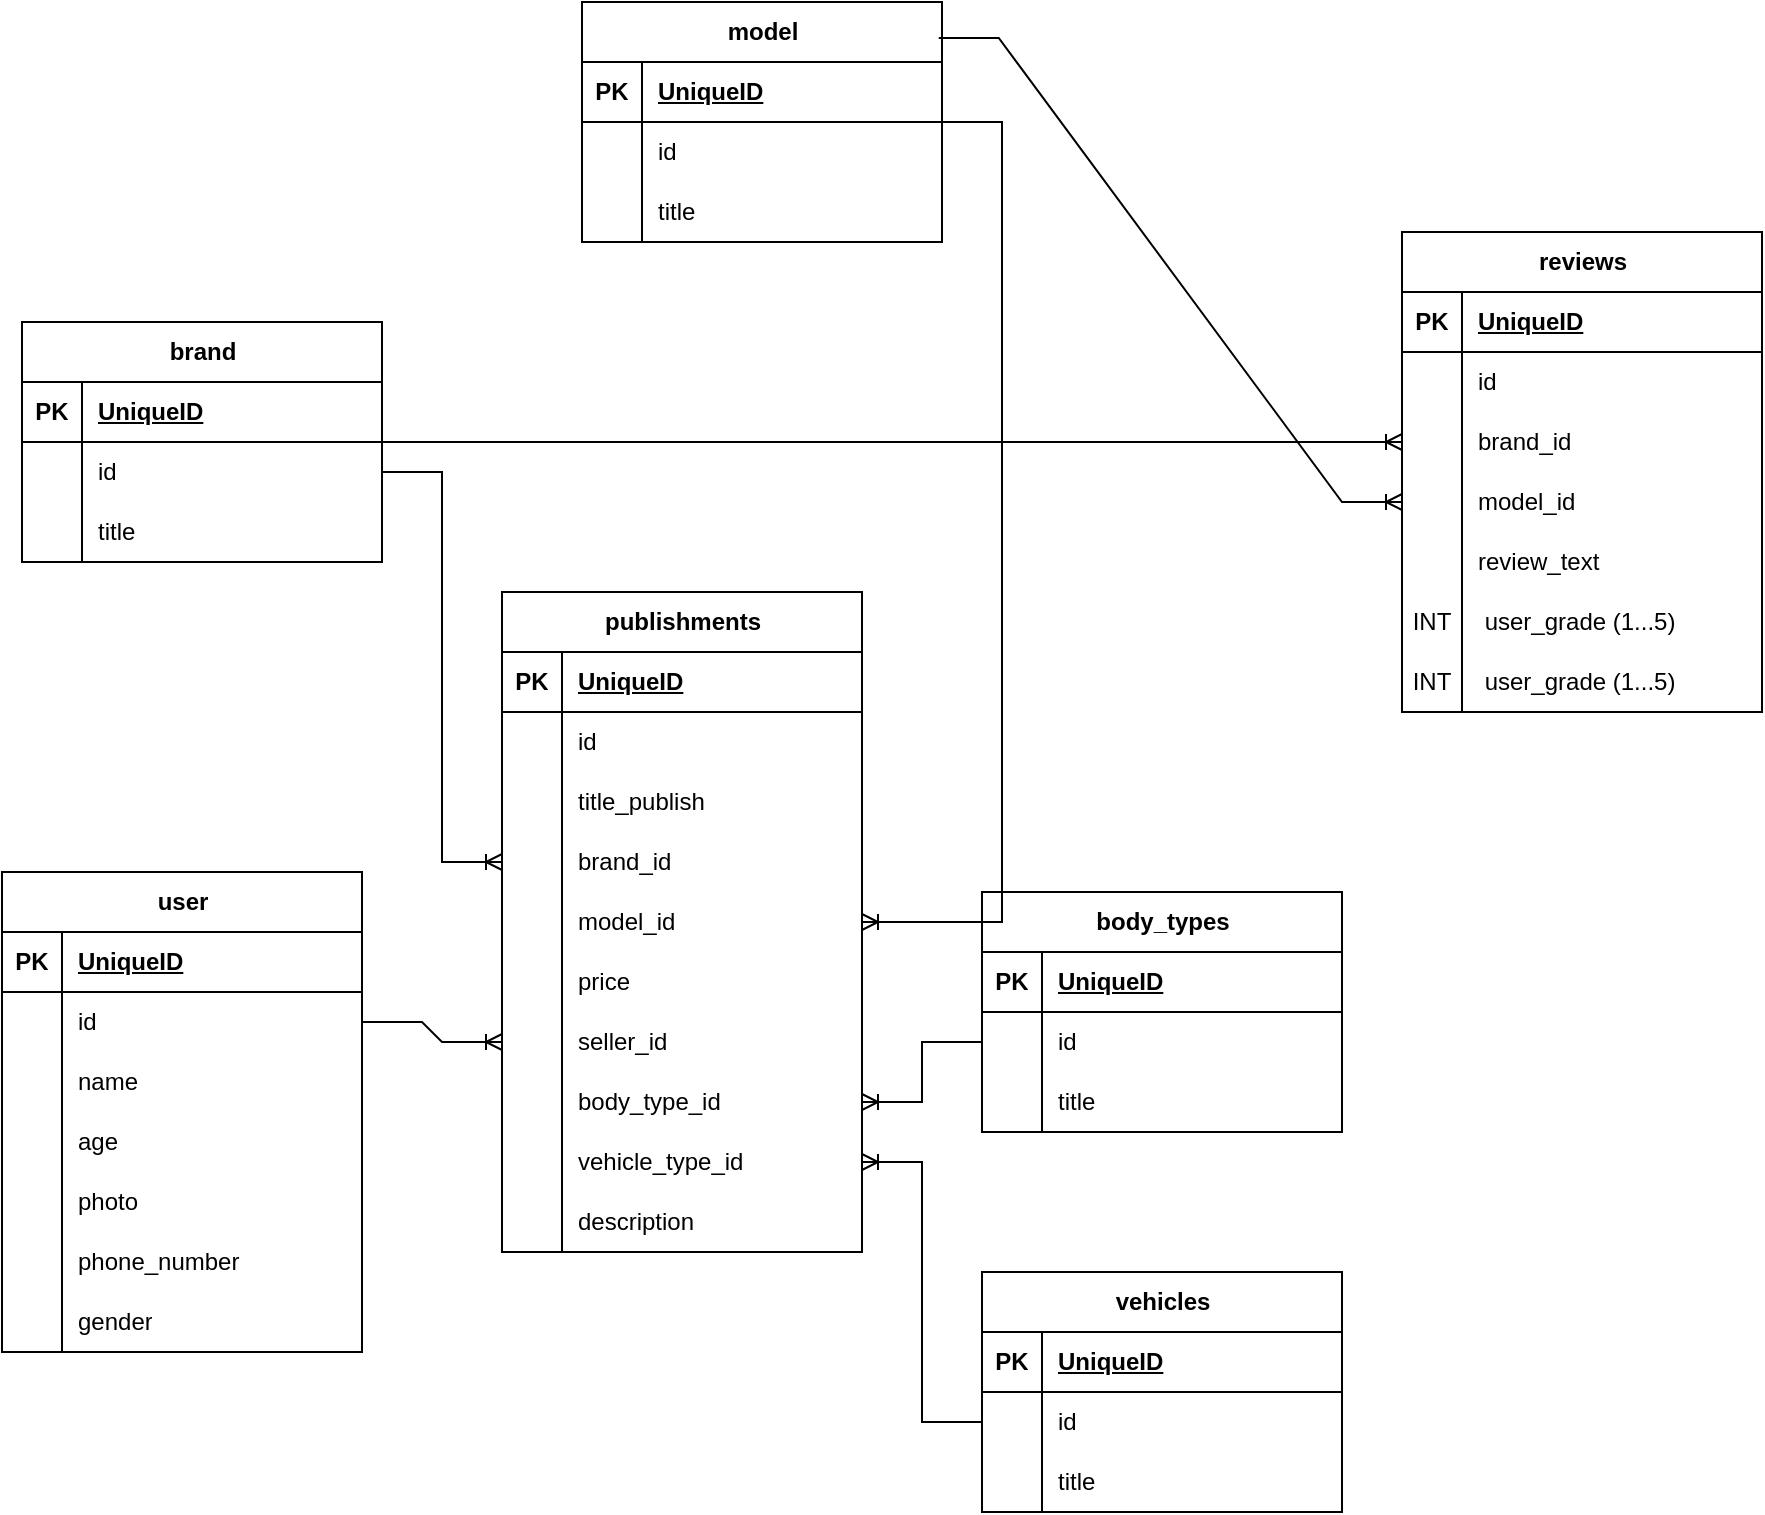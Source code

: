 <mxfile version="22.0.8" type="device">
  <diagram name="Страница — 1" id="-m4OsvkyES8LED3XQfkw">
    <mxGraphModel dx="1687" dy="832" grid="1" gridSize="10" guides="1" tooltips="1" connect="1" arrows="1" fold="1" page="1" pageScale="1" pageWidth="827" pageHeight="1169" math="0" shadow="0">
      <root>
        <mxCell id="0" />
        <mxCell id="1" parent="0" />
        <mxCell id="nrqwjc9oZFPsXdTgZUqI-67" value="user" style="shape=table;startSize=30;container=1;collapsible=1;childLayout=tableLayout;fixedRows=1;rowLines=0;fontStyle=1;align=center;resizeLast=1;html=1;" vertex="1" parent="1">
          <mxGeometry x="310" y="800" width="180" height="240" as="geometry" />
        </mxCell>
        <mxCell id="nrqwjc9oZFPsXdTgZUqI-68" value="" style="shape=tableRow;horizontal=0;startSize=0;swimlaneHead=0;swimlaneBody=0;fillColor=none;collapsible=0;dropTarget=0;points=[[0,0.5],[1,0.5]];portConstraint=eastwest;top=0;left=0;right=0;bottom=1;" vertex="1" parent="nrqwjc9oZFPsXdTgZUqI-67">
          <mxGeometry y="30" width="180" height="30" as="geometry" />
        </mxCell>
        <mxCell id="nrqwjc9oZFPsXdTgZUqI-69" value="PK" style="shape=partialRectangle;connectable=0;fillColor=none;top=0;left=0;bottom=0;right=0;fontStyle=1;overflow=hidden;whiteSpace=wrap;html=1;" vertex="1" parent="nrqwjc9oZFPsXdTgZUqI-68">
          <mxGeometry width="30" height="30" as="geometry">
            <mxRectangle width="30" height="30" as="alternateBounds" />
          </mxGeometry>
        </mxCell>
        <mxCell id="nrqwjc9oZFPsXdTgZUqI-70" value="UniqueID" style="shape=partialRectangle;connectable=0;fillColor=none;top=0;left=0;bottom=0;right=0;align=left;spacingLeft=6;fontStyle=5;overflow=hidden;whiteSpace=wrap;html=1;" vertex="1" parent="nrqwjc9oZFPsXdTgZUqI-68">
          <mxGeometry x="30" width="150" height="30" as="geometry">
            <mxRectangle width="150" height="30" as="alternateBounds" />
          </mxGeometry>
        </mxCell>
        <mxCell id="nrqwjc9oZFPsXdTgZUqI-71" value="" style="shape=tableRow;horizontal=0;startSize=0;swimlaneHead=0;swimlaneBody=0;fillColor=none;collapsible=0;dropTarget=0;points=[[0,0.5],[1,0.5]];portConstraint=eastwest;top=0;left=0;right=0;bottom=0;" vertex="1" parent="nrqwjc9oZFPsXdTgZUqI-67">
          <mxGeometry y="60" width="180" height="30" as="geometry" />
        </mxCell>
        <mxCell id="nrqwjc9oZFPsXdTgZUqI-72" value="" style="shape=partialRectangle;connectable=0;fillColor=none;top=0;left=0;bottom=0;right=0;editable=1;overflow=hidden;whiteSpace=wrap;html=1;" vertex="1" parent="nrqwjc9oZFPsXdTgZUqI-71">
          <mxGeometry width="30" height="30" as="geometry">
            <mxRectangle width="30" height="30" as="alternateBounds" />
          </mxGeometry>
        </mxCell>
        <mxCell id="nrqwjc9oZFPsXdTgZUqI-73" value="id" style="shape=partialRectangle;connectable=0;fillColor=none;top=0;left=0;bottom=0;right=0;align=left;spacingLeft=6;overflow=hidden;whiteSpace=wrap;html=1;" vertex="1" parent="nrqwjc9oZFPsXdTgZUqI-71">
          <mxGeometry x="30" width="150" height="30" as="geometry">
            <mxRectangle width="150" height="30" as="alternateBounds" />
          </mxGeometry>
        </mxCell>
        <mxCell id="nrqwjc9oZFPsXdTgZUqI-74" value="" style="shape=tableRow;horizontal=0;startSize=0;swimlaneHead=0;swimlaneBody=0;fillColor=none;collapsible=0;dropTarget=0;points=[[0,0.5],[1,0.5]];portConstraint=eastwest;top=0;left=0;right=0;bottom=0;" vertex="1" parent="nrqwjc9oZFPsXdTgZUqI-67">
          <mxGeometry y="90" width="180" height="30" as="geometry" />
        </mxCell>
        <mxCell id="nrqwjc9oZFPsXdTgZUqI-75" value="" style="shape=partialRectangle;connectable=0;fillColor=none;top=0;left=0;bottom=0;right=0;editable=1;overflow=hidden;whiteSpace=wrap;html=1;" vertex="1" parent="nrqwjc9oZFPsXdTgZUqI-74">
          <mxGeometry width="30" height="30" as="geometry">
            <mxRectangle width="30" height="30" as="alternateBounds" />
          </mxGeometry>
        </mxCell>
        <mxCell id="nrqwjc9oZFPsXdTgZUqI-76" value="name" style="shape=partialRectangle;connectable=0;fillColor=none;top=0;left=0;bottom=0;right=0;align=left;spacingLeft=6;overflow=hidden;whiteSpace=wrap;html=1;" vertex="1" parent="nrqwjc9oZFPsXdTgZUqI-74">
          <mxGeometry x="30" width="150" height="30" as="geometry">
            <mxRectangle width="150" height="30" as="alternateBounds" />
          </mxGeometry>
        </mxCell>
        <mxCell id="nrqwjc9oZFPsXdTgZUqI-77" value="" style="shape=tableRow;horizontal=0;startSize=0;swimlaneHead=0;swimlaneBody=0;fillColor=none;collapsible=0;dropTarget=0;points=[[0,0.5],[1,0.5]];portConstraint=eastwest;top=0;left=0;right=0;bottom=0;" vertex="1" parent="nrqwjc9oZFPsXdTgZUqI-67">
          <mxGeometry y="120" width="180" height="30" as="geometry" />
        </mxCell>
        <mxCell id="nrqwjc9oZFPsXdTgZUqI-78" value="" style="shape=partialRectangle;connectable=0;fillColor=none;top=0;left=0;bottom=0;right=0;editable=1;overflow=hidden;whiteSpace=wrap;html=1;" vertex="1" parent="nrqwjc9oZFPsXdTgZUqI-77">
          <mxGeometry width="30" height="30" as="geometry">
            <mxRectangle width="30" height="30" as="alternateBounds" />
          </mxGeometry>
        </mxCell>
        <mxCell id="nrqwjc9oZFPsXdTgZUqI-79" value="age" style="shape=partialRectangle;connectable=0;fillColor=none;top=0;left=0;bottom=0;right=0;align=left;spacingLeft=6;overflow=hidden;whiteSpace=wrap;html=1;" vertex="1" parent="nrqwjc9oZFPsXdTgZUqI-77">
          <mxGeometry x="30" width="150" height="30" as="geometry">
            <mxRectangle width="150" height="30" as="alternateBounds" />
          </mxGeometry>
        </mxCell>
        <mxCell id="nrqwjc9oZFPsXdTgZUqI-86" style="shape=tableRow;horizontal=0;startSize=0;swimlaneHead=0;swimlaneBody=0;fillColor=none;collapsible=0;dropTarget=0;points=[[0,0.5],[1,0.5]];portConstraint=eastwest;top=0;left=0;right=0;bottom=0;" vertex="1" parent="nrqwjc9oZFPsXdTgZUqI-67">
          <mxGeometry y="150" width="180" height="30" as="geometry" />
        </mxCell>
        <mxCell id="nrqwjc9oZFPsXdTgZUqI-87" style="shape=partialRectangle;connectable=0;fillColor=none;top=0;left=0;bottom=0;right=0;editable=1;overflow=hidden;whiteSpace=wrap;html=1;" vertex="1" parent="nrqwjc9oZFPsXdTgZUqI-86">
          <mxGeometry width="30" height="30" as="geometry">
            <mxRectangle width="30" height="30" as="alternateBounds" />
          </mxGeometry>
        </mxCell>
        <mxCell id="nrqwjc9oZFPsXdTgZUqI-88" value="photo" style="shape=partialRectangle;connectable=0;fillColor=none;top=0;left=0;bottom=0;right=0;align=left;spacingLeft=6;overflow=hidden;whiteSpace=wrap;html=1;" vertex="1" parent="nrqwjc9oZFPsXdTgZUqI-86">
          <mxGeometry x="30" width="150" height="30" as="geometry">
            <mxRectangle width="150" height="30" as="alternateBounds" />
          </mxGeometry>
        </mxCell>
        <mxCell id="nrqwjc9oZFPsXdTgZUqI-83" style="shape=tableRow;horizontal=0;startSize=0;swimlaneHead=0;swimlaneBody=0;fillColor=none;collapsible=0;dropTarget=0;points=[[0,0.5],[1,0.5]];portConstraint=eastwest;top=0;left=0;right=0;bottom=0;" vertex="1" parent="nrqwjc9oZFPsXdTgZUqI-67">
          <mxGeometry y="180" width="180" height="30" as="geometry" />
        </mxCell>
        <mxCell id="nrqwjc9oZFPsXdTgZUqI-84" style="shape=partialRectangle;connectable=0;fillColor=none;top=0;left=0;bottom=0;right=0;editable=1;overflow=hidden;whiteSpace=wrap;html=1;" vertex="1" parent="nrqwjc9oZFPsXdTgZUqI-83">
          <mxGeometry width="30" height="30" as="geometry">
            <mxRectangle width="30" height="30" as="alternateBounds" />
          </mxGeometry>
        </mxCell>
        <mxCell id="nrqwjc9oZFPsXdTgZUqI-85" value="phone_number" style="shape=partialRectangle;connectable=0;fillColor=none;top=0;left=0;bottom=0;right=0;align=left;spacingLeft=6;overflow=hidden;whiteSpace=wrap;html=1;" vertex="1" parent="nrqwjc9oZFPsXdTgZUqI-83">
          <mxGeometry x="30" width="150" height="30" as="geometry">
            <mxRectangle width="150" height="30" as="alternateBounds" />
          </mxGeometry>
        </mxCell>
        <mxCell id="nrqwjc9oZFPsXdTgZUqI-80" style="shape=tableRow;horizontal=0;startSize=0;swimlaneHead=0;swimlaneBody=0;fillColor=none;collapsible=0;dropTarget=0;points=[[0,0.5],[1,0.5]];portConstraint=eastwest;top=0;left=0;right=0;bottom=0;" vertex="1" parent="nrqwjc9oZFPsXdTgZUqI-67">
          <mxGeometry y="210" width="180" height="30" as="geometry" />
        </mxCell>
        <mxCell id="nrqwjc9oZFPsXdTgZUqI-81" style="shape=partialRectangle;connectable=0;fillColor=none;top=0;left=0;bottom=0;right=0;editable=1;overflow=hidden;whiteSpace=wrap;html=1;" vertex="1" parent="nrqwjc9oZFPsXdTgZUqI-80">
          <mxGeometry width="30" height="30" as="geometry">
            <mxRectangle width="30" height="30" as="alternateBounds" />
          </mxGeometry>
        </mxCell>
        <mxCell id="nrqwjc9oZFPsXdTgZUqI-82" value="gender" style="shape=partialRectangle;connectable=0;fillColor=none;top=0;left=0;bottom=0;right=0;align=left;spacingLeft=6;overflow=hidden;whiteSpace=wrap;html=1;" vertex="1" parent="nrqwjc9oZFPsXdTgZUqI-80">
          <mxGeometry x="30" width="150" height="30" as="geometry">
            <mxRectangle width="150" height="30" as="alternateBounds" />
          </mxGeometry>
        </mxCell>
        <mxCell id="nrqwjc9oZFPsXdTgZUqI-89" value="publishments" style="shape=table;startSize=30;container=1;collapsible=1;childLayout=tableLayout;fixedRows=1;rowLines=0;fontStyle=1;align=center;resizeLast=1;html=1;" vertex="1" parent="1">
          <mxGeometry x="560" y="660" width="180" height="330" as="geometry" />
        </mxCell>
        <mxCell id="nrqwjc9oZFPsXdTgZUqI-90" value="" style="shape=tableRow;horizontal=0;startSize=0;swimlaneHead=0;swimlaneBody=0;fillColor=none;collapsible=0;dropTarget=0;points=[[0,0.5],[1,0.5]];portConstraint=eastwest;top=0;left=0;right=0;bottom=1;" vertex="1" parent="nrqwjc9oZFPsXdTgZUqI-89">
          <mxGeometry y="30" width="180" height="30" as="geometry" />
        </mxCell>
        <mxCell id="nrqwjc9oZFPsXdTgZUqI-91" value="PK" style="shape=partialRectangle;connectable=0;fillColor=none;top=0;left=0;bottom=0;right=0;fontStyle=1;overflow=hidden;whiteSpace=wrap;html=1;" vertex="1" parent="nrqwjc9oZFPsXdTgZUqI-90">
          <mxGeometry width="30" height="30" as="geometry">
            <mxRectangle width="30" height="30" as="alternateBounds" />
          </mxGeometry>
        </mxCell>
        <mxCell id="nrqwjc9oZFPsXdTgZUqI-92" value="UniqueID" style="shape=partialRectangle;connectable=0;fillColor=none;top=0;left=0;bottom=0;right=0;align=left;spacingLeft=6;fontStyle=5;overflow=hidden;whiteSpace=wrap;html=1;" vertex="1" parent="nrqwjc9oZFPsXdTgZUqI-90">
          <mxGeometry x="30" width="150" height="30" as="geometry">
            <mxRectangle width="150" height="30" as="alternateBounds" />
          </mxGeometry>
        </mxCell>
        <mxCell id="nrqwjc9oZFPsXdTgZUqI-93" value="" style="shape=tableRow;horizontal=0;startSize=0;swimlaneHead=0;swimlaneBody=0;fillColor=none;collapsible=0;dropTarget=0;points=[[0,0.5],[1,0.5]];portConstraint=eastwest;top=0;left=0;right=0;bottom=0;" vertex="1" parent="nrqwjc9oZFPsXdTgZUqI-89">
          <mxGeometry y="60" width="180" height="30" as="geometry" />
        </mxCell>
        <mxCell id="nrqwjc9oZFPsXdTgZUqI-94" value="" style="shape=partialRectangle;connectable=0;fillColor=none;top=0;left=0;bottom=0;right=0;editable=1;overflow=hidden;whiteSpace=wrap;html=1;" vertex="1" parent="nrqwjc9oZFPsXdTgZUqI-93">
          <mxGeometry width="30" height="30" as="geometry">
            <mxRectangle width="30" height="30" as="alternateBounds" />
          </mxGeometry>
        </mxCell>
        <mxCell id="nrqwjc9oZFPsXdTgZUqI-95" value="id" style="shape=partialRectangle;connectable=0;fillColor=none;top=0;left=0;bottom=0;right=0;align=left;spacingLeft=6;overflow=hidden;whiteSpace=wrap;html=1;" vertex="1" parent="nrqwjc9oZFPsXdTgZUqI-93">
          <mxGeometry x="30" width="150" height="30" as="geometry">
            <mxRectangle width="150" height="30" as="alternateBounds" />
          </mxGeometry>
        </mxCell>
        <mxCell id="nrqwjc9oZFPsXdTgZUqI-196" style="shape=tableRow;horizontal=0;startSize=0;swimlaneHead=0;swimlaneBody=0;fillColor=none;collapsible=0;dropTarget=0;points=[[0,0.5],[1,0.5]];portConstraint=eastwest;top=0;left=0;right=0;bottom=0;" vertex="1" parent="nrqwjc9oZFPsXdTgZUqI-89">
          <mxGeometry y="90" width="180" height="30" as="geometry" />
        </mxCell>
        <mxCell id="nrqwjc9oZFPsXdTgZUqI-197" style="shape=partialRectangle;connectable=0;fillColor=none;top=0;left=0;bottom=0;right=0;editable=1;overflow=hidden;whiteSpace=wrap;html=1;" vertex="1" parent="nrqwjc9oZFPsXdTgZUqI-196">
          <mxGeometry width="30" height="30" as="geometry">
            <mxRectangle width="30" height="30" as="alternateBounds" />
          </mxGeometry>
        </mxCell>
        <mxCell id="nrqwjc9oZFPsXdTgZUqI-198" value="title_publish" style="shape=partialRectangle;connectable=0;fillColor=none;top=0;left=0;bottom=0;right=0;align=left;spacingLeft=6;overflow=hidden;whiteSpace=wrap;html=1;" vertex="1" parent="nrqwjc9oZFPsXdTgZUqI-196">
          <mxGeometry x="30" width="150" height="30" as="geometry">
            <mxRectangle width="150" height="30" as="alternateBounds" />
          </mxGeometry>
        </mxCell>
        <mxCell id="nrqwjc9oZFPsXdTgZUqI-96" value="" style="shape=tableRow;horizontal=0;startSize=0;swimlaneHead=0;swimlaneBody=0;fillColor=none;collapsible=0;dropTarget=0;points=[[0,0.5],[1,0.5]];portConstraint=eastwest;top=0;left=0;right=0;bottom=0;" vertex="1" parent="nrqwjc9oZFPsXdTgZUqI-89">
          <mxGeometry y="120" width="180" height="30" as="geometry" />
        </mxCell>
        <mxCell id="nrqwjc9oZFPsXdTgZUqI-97" value="" style="shape=partialRectangle;connectable=0;fillColor=none;top=0;left=0;bottom=0;right=0;editable=1;overflow=hidden;whiteSpace=wrap;html=1;" vertex="1" parent="nrqwjc9oZFPsXdTgZUqI-96">
          <mxGeometry width="30" height="30" as="geometry">
            <mxRectangle width="30" height="30" as="alternateBounds" />
          </mxGeometry>
        </mxCell>
        <mxCell id="nrqwjc9oZFPsXdTgZUqI-98" value="brand_id" style="shape=partialRectangle;connectable=0;fillColor=none;top=0;left=0;bottom=0;right=0;align=left;spacingLeft=6;overflow=hidden;whiteSpace=wrap;html=1;" vertex="1" parent="nrqwjc9oZFPsXdTgZUqI-96">
          <mxGeometry x="30" width="150" height="30" as="geometry">
            <mxRectangle width="150" height="30" as="alternateBounds" />
          </mxGeometry>
        </mxCell>
        <mxCell id="nrqwjc9oZFPsXdTgZUqI-99" value="" style="shape=tableRow;horizontal=0;startSize=0;swimlaneHead=0;swimlaneBody=0;fillColor=none;collapsible=0;dropTarget=0;points=[[0,0.5],[1,0.5]];portConstraint=eastwest;top=0;left=0;right=0;bottom=0;" vertex="1" parent="nrqwjc9oZFPsXdTgZUqI-89">
          <mxGeometry y="150" width="180" height="30" as="geometry" />
        </mxCell>
        <mxCell id="nrqwjc9oZFPsXdTgZUqI-100" value="" style="shape=partialRectangle;connectable=0;fillColor=none;top=0;left=0;bottom=0;right=0;editable=1;overflow=hidden;whiteSpace=wrap;html=1;" vertex="1" parent="nrqwjc9oZFPsXdTgZUqI-99">
          <mxGeometry width="30" height="30" as="geometry">
            <mxRectangle width="30" height="30" as="alternateBounds" />
          </mxGeometry>
        </mxCell>
        <mxCell id="nrqwjc9oZFPsXdTgZUqI-101" value="model_id" style="shape=partialRectangle;connectable=0;fillColor=none;top=0;left=0;bottom=0;right=0;align=left;spacingLeft=6;overflow=hidden;whiteSpace=wrap;html=1;" vertex="1" parent="nrqwjc9oZFPsXdTgZUqI-99">
          <mxGeometry x="30" width="150" height="30" as="geometry">
            <mxRectangle width="150" height="30" as="alternateBounds" />
          </mxGeometry>
        </mxCell>
        <mxCell id="nrqwjc9oZFPsXdTgZUqI-108" style="shape=tableRow;horizontal=0;startSize=0;swimlaneHead=0;swimlaneBody=0;fillColor=none;collapsible=0;dropTarget=0;points=[[0,0.5],[1,0.5]];portConstraint=eastwest;top=0;left=0;right=0;bottom=0;" vertex="1" parent="nrqwjc9oZFPsXdTgZUqI-89">
          <mxGeometry y="180" width="180" height="30" as="geometry" />
        </mxCell>
        <mxCell id="nrqwjc9oZFPsXdTgZUqI-109" style="shape=partialRectangle;connectable=0;fillColor=none;top=0;left=0;bottom=0;right=0;editable=1;overflow=hidden;whiteSpace=wrap;html=1;" vertex="1" parent="nrqwjc9oZFPsXdTgZUqI-108">
          <mxGeometry width="30" height="30" as="geometry">
            <mxRectangle width="30" height="30" as="alternateBounds" />
          </mxGeometry>
        </mxCell>
        <mxCell id="nrqwjc9oZFPsXdTgZUqI-110" value="price" style="shape=partialRectangle;connectable=0;fillColor=none;top=0;left=0;bottom=0;right=0;align=left;spacingLeft=6;overflow=hidden;whiteSpace=wrap;html=1;" vertex="1" parent="nrqwjc9oZFPsXdTgZUqI-108">
          <mxGeometry x="30" width="150" height="30" as="geometry">
            <mxRectangle width="150" height="30" as="alternateBounds" />
          </mxGeometry>
        </mxCell>
        <mxCell id="nrqwjc9oZFPsXdTgZUqI-105" style="shape=tableRow;horizontal=0;startSize=0;swimlaneHead=0;swimlaneBody=0;fillColor=none;collapsible=0;dropTarget=0;points=[[0,0.5],[1,0.5]];portConstraint=eastwest;top=0;left=0;right=0;bottom=0;" vertex="1" parent="nrqwjc9oZFPsXdTgZUqI-89">
          <mxGeometry y="210" width="180" height="30" as="geometry" />
        </mxCell>
        <mxCell id="nrqwjc9oZFPsXdTgZUqI-106" style="shape=partialRectangle;connectable=0;fillColor=none;top=0;left=0;bottom=0;right=0;editable=1;overflow=hidden;whiteSpace=wrap;html=1;" vertex="1" parent="nrqwjc9oZFPsXdTgZUqI-105">
          <mxGeometry width="30" height="30" as="geometry">
            <mxRectangle width="30" height="30" as="alternateBounds" />
          </mxGeometry>
        </mxCell>
        <mxCell id="nrqwjc9oZFPsXdTgZUqI-107" value="seller_id" style="shape=partialRectangle;connectable=0;fillColor=none;top=0;left=0;bottom=0;right=0;align=left;spacingLeft=6;overflow=hidden;whiteSpace=wrap;html=1;" vertex="1" parent="nrqwjc9oZFPsXdTgZUqI-105">
          <mxGeometry x="30" width="150" height="30" as="geometry">
            <mxRectangle width="150" height="30" as="alternateBounds" />
          </mxGeometry>
        </mxCell>
        <mxCell id="nrqwjc9oZFPsXdTgZUqI-102" style="shape=tableRow;horizontal=0;startSize=0;swimlaneHead=0;swimlaneBody=0;fillColor=none;collapsible=0;dropTarget=0;points=[[0,0.5],[1,0.5]];portConstraint=eastwest;top=0;left=0;right=0;bottom=0;" vertex="1" parent="nrqwjc9oZFPsXdTgZUqI-89">
          <mxGeometry y="240" width="180" height="30" as="geometry" />
        </mxCell>
        <mxCell id="nrqwjc9oZFPsXdTgZUqI-103" style="shape=partialRectangle;connectable=0;fillColor=none;top=0;left=0;bottom=0;right=0;editable=1;overflow=hidden;whiteSpace=wrap;html=1;" vertex="1" parent="nrqwjc9oZFPsXdTgZUqI-102">
          <mxGeometry width="30" height="30" as="geometry">
            <mxRectangle width="30" height="30" as="alternateBounds" />
          </mxGeometry>
        </mxCell>
        <mxCell id="nrqwjc9oZFPsXdTgZUqI-104" value="body_type_id" style="shape=partialRectangle;connectable=0;fillColor=none;top=0;left=0;bottom=0;right=0;align=left;spacingLeft=6;overflow=hidden;whiteSpace=wrap;html=1;" vertex="1" parent="nrqwjc9oZFPsXdTgZUqI-102">
          <mxGeometry x="30" width="150" height="30" as="geometry">
            <mxRectangle width="150" height="30" as="alternateBounds" />
          </mxGeometry>
        </mxCell>
        <mxCell id="nrqwjc9oZFPsXdTgZUqI-175" style="shape=tableRow;horizontal=0;startSize=0;swimlaneHead=0;swimlaneBody=0;fillColor=none;collapsible=0;dropTarget=0;points=[[0,0.5],[1,0.5]];portConstraint=eastwest;top=0;left=0;right=0;bottom=0;" vertex="1" parent="nrqwjc9oZFPsXdTgZUqI-89">
          <mxGeometry y="270" width="180" height="30" as="geometry" />
        </mxCell>
        <mxCell id="nrqwjc9oZFPsXdTgZUqI-176" style="shape=partialRectangle;connectable=0;fillColor=none;top=0;left=0;bottom=0;right=0;editable=1;overflow=hidden;whiteSpace=wrap;html=1;" vertex="1" parent="nrqwjc9oZFPsXdTgZUqI-175">
          <mxGeometry width="30" height="30" as="geometry">
            <mxRectangle width="30" height="30" as="alternateBounds" />
          </mxGeometry>
        </mxCell>
        <mxCell id="nrqwjc9oZFPsXdTgZUqI-177" value="vehicle_type_id" style="shape=partialRectangle;connectable=0;fillColor=none;top=0;left=0;bottom=0;right=0;align=left;spacingLeft=6;overflow=hidden;whiteSpace=wrap;html=1;" vertex="1" parent="nrqwjc9oZFPsXdTgZUqI-175">
          <mxGeometry x="30" width="150" height="30" as="geometry">
            <mxRectangle width="150" height="30" as="alternateBounds" />
          </mxGeometry>
        </mxCell>
        <mxCell id="nrqwjc9oZFPsXdTgZUqI-199" style="shape=tableRow;horizontal=0;startSize=0;swimlaneHead=0;swimlaneBody=0;fillColor=none;collapsible=0;dropTarget=0;points=[[0,0.5],[1,0.5]];portConstraint=eastwest;top=0;left=0;right=0;bottom=0;" vertex="1" parent="nrqwjc9oZFPsXdTgZUqI-89">
          <mxGeometry y="300" width="180" height="30" as="geometry" />
        </mxCell>
        <mxCell id="nrqwjc9oZFPsXdTgZUqI-200" style="shape=partialRectangle;connectable=0;fillColor=none;top=0;left=0;bottom=0;right=0;editable=1;overflow=hidden;whiteSpace=wrap;html=1;" vertex="1" parent="nrqwjc9oZFPsXdTgZUqI-199">
          <mxGeometry width="30" height="30" as="geometry">
            <mxRectangle width="30" height="30" as="alternateBounds" />
          </mxGeometry>
        </mxCell>
        <mxCell id="nrqwjc9oZFPsXdTgZUqI-201" value="description" style="shape=partialRectangle;connectable=0;fillColor=none;top=0;left=0;bottom=0;right=0;align=left;spacingLeft=6;overflow=hidden;whiteSpace=wrap;html=1;" vertex="1" parent="nrqwjc9oZFPsXdTgZUqI-199">
          <mxGeometry x="30" width="150" height="30" as="geometry">
            <mxRectangle width="150" height="30" as="alternateBounds" />
          </mxGeometry>
        </mxCell>
        <mxCell id="nrqwjc9oZFPsXdTgZUqI-111" value="" style="edgeStyle=entityRelationEdgeStyle;fontSize=12;html=1;endArrow=ERoneToMany;rounded=0;exitX=1;exitY=0.5;exitDx=0;exitDy=0;entryX=0;entryY=0.5;entryDx=0;entryDy=0;" edge="1" parent="1" source="nrqwjc9oZFPsXdTgZUqI-71" target="nrqwjc9oZFPsXdTgZUqI-105">
          <mxGeometry width="100" height="100" relative="1" as="geometry">
            <mxPoint x="480" y="1070" as="sourcePoint" />
            <mxPoint x="580" y="970" as="targetPoint" />
          </mxGeometry>
        </mxCell>
        <mxCell id="nrqwjc9oZFPsXdTgZUqI-112" value="brand" style="shape=table;startSize=30;container=1;collapsible=1;childLayout=tableLayout;fixedRows=1;rowLines=0;fontStyle=1;align=center;resizeLast=1;html=1;" vertex="1" parent="1">
          <mxGeometry x="320" y="525" width="180" height="120" as="geometry" />
        </mxCell>
        <mxCell id="nrqwjc9oZFPsXdTgZUqI-113" value="" style="shape=tableRow;horizontal=0;startSize=0;swimlaneHead=0;swimlaneBody=0;fillColor=none;collapsible=0;dropTarget=0;points=[[0,0.5],[1,0.5]];portConstraint=eastwest;top=0;left=0;right=0;bottom=1;" vertex="1" parent="nrqwjc9oZFPsXdTgZUqI-112">
          <mxGeometry y="30" width="180" height="30" as="geometry" />
        </mxCell>
        <mxCell id="nrqwjc9oZFPsXdTgZUqI-114" value="PK" style="shape=partialRectangle;connectable=0;fillColor=none;top=0;left=0;bottom=0;right=0;fontStyle=1;overflow=hidden;whiteSpace=wrap;html=1;" vertex="1" parent="nrqwjc9oZFPsXdTgZUqI-113">
          <mxGeometry width="30" height="30" as="geometry">
            <mxRectangle width="30" height="30" as="alternateBounds" />
          </mxGeometry>
        </mxCell>
        <mxCell id="nrqwjc9oZFPsXdTgZUqI-115" value="UniqueID" style="shape=partialRectangle;connectable=0;fillColor=none;top=0;left=0;bottom=0;right=0;align=left;spacingLeft=6;fontStyle=5;overflow=hidden;whiteSpace=wrap;html=1;" vertex="1" parent="nrqwjc9oZFPsXdTgZUqI-113">
          <mxGeometry x="30" width="150" height="30" as="geometry">
            <mxRectangle width="150" height="30" as="alternateBounds" />
          </mxGeometry>
        </mxCell>
        <mxCell id="nrqwjc9oZFPsXdTgZUqI-116" value="" style="shape=tableRow;horizontal=0;startSize=0;swimlaneHead=0;swimlaneBody=0;fillColor=none;collapsible=0;dropTarget=0;points=[[0,0.5],[1,0.5]];portConstraint=eastwest;top=0;left=0;right=0;bottom=0;" vertex="1" parent="nrqwjc9oZFPsXdTgZUqI-112">
          <mxGeometry y="60" width="180" height="30" as="geometry" />
        </mxCell>
        <mxCell id="nrqwjc9oZFPsXdTgZUqI-117" value="" style="shape=partialRectangle;connectable=0;fillColor=none;top=0;left=0;bottom=0;right=0;editable=1;overflow=hidden;whiteSpace=wrap;html=1;" vertex="1" parent="nrqwjc9oZFPsXdTgZUqI-116">
          <mxGeometry width="30" height="30" as="geometry">
            <mxRectangle width="30" height="30" as="alternateBounds" />
          </mxGeometry>
        </mxCell>
        <mxCell id="nrqwjc9oZFPsXdTgZUqI-118" value="id" style="shape=partialRectangle;connectable=0;fillColor=none;top=0;left=0;bottom=0;right=0;align=left;spacingLeft=6;overflow=hidden;whiteSpace=wrap;html=1;" vertex="1" parent="nrqwjc9oZFPsXdTgZUqI-116">
          <mxGeometry x="30" width="150" height="30" as="geometry">
            <mxRectangle width="150" height="30" as="alternateBounds" />
          </mxGeometry>
        </mxCell>
        <mxCell id="nrqwjc9oZFPsXdTgZUqI-119" value="" style="shape=tableRow;horizontal=0;startSize=0;swimlaneHead=0;swimlaneBody=0;fillColor=none;collapsible=0;dropTarget=0;points=[[0,0.5],[1,0.5]];portConstraint=eastwest;top=0;left=0;right=0;bottom=0;" vertex="1" parent="nrqwjc9oZFPsXdTgZUqI-112">
          <mxGeometry y="90" width="180" height="30" as="geometry" />
        </mxCell>
        <mxCell id="nrqwjc9oZFPsXdTgZUqI-120" value="" style="shape=partialRectangle;connectable=0;fillColor=none;top=0;left=0;bottom=0;right=0;editable=1;overflow=hidden;whiteSpace=wrap;html=1;" vertex="1" parent="nrqwjc9oZFPsXdTgZUqI-119">
          <mxGeometry width="30" height="30" as="geometry">
            <mxRectangle width="30" height="30" as="alternateBounds" />
          </mxGeometry>
        </mxCell>
        <mxCell id="nrqwjc9oZFPsXdTgZUqI-121" value="title" style="shape=partialRectangle;connectable=0;fillColor=none;top=0;left=0;bottom=0;right=0;align=left;spacingLeft=6;overflow=hidden;whiteSpace=wrap;html=1;" vertex="1" parent="nrqwjc9oZFPsXdTgZUqI-119">
          <mxGeometry x="30" width="150" height="30" as="geometry">
            <mxRectangle width="150" height="30" as="alternateBounds" />
          </mxGeometry>
        </mxCell>
        <mxCell id="nrqwjc9oZFPsXdTgZUqI-125" value="" style="edgeStyle=entityRelationEdgeStyle;fontSize=12;html=1;endArrow=ERoneToMany;rounded=0;exitX=1;exitY=0.5;exitDx=0;exitDy=0;entryX=0;entryY=0.5;entryDx=0;entryDy=0;" edge="1" parent="1" source="nrqwjc9oZFPsXdTgZUqI-116" target="nrqwjc9oZFPsXdTgZUqI-96">
          <mxGeometry width="100" height="100" relative="1" as="geometry">
            <mxPoint x="360" y="500" as="sourcePoint" />
            <mxPoint x="460" y="400" as="targetPoint" />
          </mxGeometry>
        </mxCell>
        <mxCell id="nrqwjc9oZFPsXdTgZUqI-126" value="model" style="shape=table;startSize=30;container=1;collapsible=1;childLayout=tableLayout;fixedRows=1;rowLines=0;fontStyle=1;align=center;resizeLast=1;html=1;" vertex="1" parent="1">
          <mxGeometry x="600" y="365" width="180" height="120" as="geometry" />
        </mxCell>
        <mxCell id="nrqwjc9oZFPsXdTgZUqI-127" value="" style="shape=tableRow;horizontal=0;startSize=0;swimlaneHead=0;swimlaneBody=0;fillColor=none;collapsible=0;dropTarget=0;points=[[0,0.5],[1,0.5]];portConstraint=eastwest;top=0;left=0;right=0;bottom=1;" vertex="1" parent="nrqwjc9oZFPsXdTgZUqI-126">
          <mxGeometry y="30" width="180" height="30" as="geometry" />
        </mxCell>
        <mxCell id="nrqwjc9oZFPsXdTgZUqI-128" value="PK" style="shape=partialRectangle;connectable=0;fillColor=none;top=0;left=0;bottom=0;right=0;fontStyle=1;overflow=hidden;whiteSpace=wrap;html=1;" vertex="1" parent="nrqwjc9oZFPsXdTgZUqI-127">
          <mxGeometry width="30" height="30" as="geometry">
            <mxRectangle width="30" height="30" as="alternateBounds" />
          </mxGeometry>
        </mxCell>
        <mxCell id="nrqwjc9oZFPsXdTgZUqI-129" value="UniqueID" style="shape=partialRectangle;connectable=0;fillColor=none;top=0;left=0;bottom=0;right=0;align=left;spacingLeft=6;fontStyle=5;overflow=hidden;whiteSpace=wrap;html=1;" vertex="1" parent="nrqwjc9oZFPsXdTgZUqI-127">
          <mxGeometry x="30" width="150" height="30" as="geometry">
            <mxRectangle width="150" height="30" as="alternateBounds" />
          </mxGeometry>
        </mxCell>
        <mxCell id="nrqwjc9oZFPsXdTgZUqI-130" value="" style="shape=tableRow;horizontal=0;startSize=0;swimlaneHead=0;swimlaneBody=0;fillColor=none;collapsible=0;dropTarget=0;points=[[0,0.5],[1,0.5]];portConstraint=eastwest;top=0;left=0;right=0;bottom=0;" vertex="1" parent="nrqwjc9oZFPsXdTgZUqI-126">
          <mxGeometry y="60" width="180" height="30" as="geometry" />
        </mxCell>
        <mxCell id="nrqwjc9oZFPsXdTgZUqI-131" value="" style="shape=partialRectangle;connectable=0;fillColor=none;top=0;left=0;bottom=0;right=0;editable=1;overflow=hidden;whiteSpace=wrap;html=1;" vertex="1" parent="nrqwjc9oZFPsXdTgZUqI-130">
          <mxGeometry width="30" height="30" as="geometry">
            <mxRectangle width="30" height="30" as="alternateBounds" />
          </mxGeometry>
        </mxCell>
        <mxCell id="nrqwjc9oZFPsXdTgZUqI-132" value="id" style="shape=partialRectangle;connectable=0;fillColor=none;top=0;left=0;bottom=0;right=0;align=left;spacingLeft=6;overflow=hidden;whiteSpace=wrap;html=1;" vertex="1" parent="nrqwjc9oZFPsXdTgZUqI-130">
          <mxGeometry x="30" width="150" height="30" as="geometry">
            <mxRectangle width="150" height="30" as="alternateBounds" />
          </mxGeometry>
        </mxCell>
        <mxCell id="nrqwjc9oZFPsXdTgZUqI-133" value="" style="shape=tableRow;horizontal=0;startSize=0;swimlaneHead=0;swimlaneBody=0;fillColor=none;collapsible=0;dropTarget=0;points=[[0,0.5],[1,0.5]];portConstraint=eastwest;top=0;left=0;right=0;bottom=0;" vertex="1" parent="nrqwjc9oZFPsXdTgZUqI-126">
          <mxGeometry y="90" width="180" height="30" as="geometry" />
        </mxCell>
        <mxCell id="nrqwjc9oZFPsXdTgZUqI-134" value="" style="shape=partialRectangle;connectable=0;fillColor=none;top=0;left=0;bottom=0;right=0;editable=1;overflow=hidden;whiteSpace=wrap;html=1;" vertex="1" parent="nrqwjc9oZFPsXdTgZUqI-133">
          <mxGeometry width="30" height="30" as="geometry">
            <mxRectangle width="30" height="30" as="alternateBounds" />
          </mxGeometry>
        </mxCell>
        <mxCell id="nrqwjc9oZFPsXdTgZUqI-135" value="title" style="shape=partialRectangle;connectable=0;fillColor=none;top=0;left=0;bottom=0;right=0;align=left;spacingLeft=6;overflow=hidden;whiteSpace=wrap;html=1;" vertex="1" parent="nrqwjc9oZFPsXdTgZUqI-133">
          <mxGeometry x="30" width="150" height="30" as="geometry">
            <mxRectangle width="150" height="30" as="alternateBounds" />
          </mxGeometry>
        </mxCell>
        <mxCell id="nrqwjc9oZFPsXdTgZUqI-140" value="body_types" style="shape=table;startSize=30;container=1;collapsible=1;childLayout=tableLayout;fixedRows=1;rowLines=0;fontStyle=1;align=center;resizeLast=1;html=1;" vertex="1" parent="1">
          <mxGeometry x="800" y="810" width="180" height="120" as="geometry" />
        </mxCell>
        <mxCell id="nrqwjc9oZFPsXdTgZUqI-141" value="" style="shape=tableRow;horizontal=0;startSize=0;swimlaneHead=0;swimlaneBody=0;fillColor=none;collapsible=0;dropTarget=0;points=[[0,0.5],[1,0.5]];portConstraint=eastwest;top=0;left=0;right=0;bottom=1;" vertex="1" parent="nrqwjc9oZFPsXdTgZUqI-140">
          <mxGeometry y="30" width="180" height="30" as="geometry" />
        </mxCell>
        <mxCell id="nrqwjc9oZFPsXdTgZUqI-142" value="PK" style="shape=partialRectangle;connectable=0;fillColor=none;top=0;left=0;bottom=0;right=0;fontStyle=1;overflow=hidden;whiteSpace=wrap;html=1;" vertex="1" parent="nrqwjc9oZFPsXdTgZUqI-141">
          <mxGeometry width="30" height="30" as="geometry">
            <mxRectangle width="30" height="30" as="alternateBounds" />
          </mxGeometry>
        </mxCell>
        <mxCell id="nrqwjc9oZFPsXdTgZUqI-143" value="UniqueID" style="shape=partialRectangle;connectable=0;fillColor=none;top=0;left=0;bottom=0;right=0;align=left;spacingLeft=6;fontStyle=5;overflow=hidden;whiteSpace=wrap;html=1;" vertex="1" parent="nrqwjc9oZFPsXdTgZUqI-141">
          <mxGeometry x="30" width="150" height="30" as="geometry">
            <mxRectangle width="150" height="30" as="alternateBounds" />
          </mxGeometry>
        </mxCell>
        <mxCell id="nrqwjc9oZFPsXdTgZUqI-144" value="" style="shape=tableRow;horizontal=0;startSize=0;swimlaneHead=0;swimlaneBody=0;fillColor=none;collapsible=0;dropTarget=0;points=[[0,0.5],[1,0.5]];portConstraint=eastwest;top=0;left=0;right=0;bottom=0;" vertex="1" parent="nrqwjc9oZFPsXdTgZUqI-140">
          <mxGeometry y="60" width="180" height="30" as="geometry" />
        </mxCell>
        <mxCell id="nrqwjc9oZFPsXdTgZUqI-145" value="" style="shape=partialRectangle;connectable=0;fillColor=none;top=0;left=0;bottom=0;right=0;editable=1;overflow=hidden;whiteSpace=wrap;html=1;" vertex="1" parent="nrqwjc9oZFPsXdTgZUqI-144">
          <mxGeometry width="30" height="30" as="geometry">
            <mxRectangle width="30" height="30" as="alternateBounds" />
          </mxGeometry>
        </mxCell>
        <mxCell id="nrqwjc9oZFPsXdTgZUqI-146" value="id" style="shape=partialRectangle;connectable=0;fillColor=none;top=0;left=0;bottom=0;right=0;align=left;spacingLeft=6;overflow=hidden;whiteSpace=wrap;html=1;" vertex="1" parent="nrqwjc9oZFPsXdTgZUqI-144">
          <mxGeometry x="30" width="150" height="30" as="geometry">
            <mxRectangle width="150" height="30" as="alternateBounds" />
          </mxGeometry>
        </mxCell>
        <mxCell id="nrqwjc9oZFPsXdTgZUqI-147" value="" style="shape=tableRow;horizontal=0;startSize=0;swimlaneHead=0;swimlaneBody=0;fillColor=none;collapsible=0;dropTarget=0;points=[[0,0.5],[1,0.5]];portConstraint=eastwest;top=0;left=0;right=0;bottom=0;" vertex="1" parent="nrqwjc9oZFPsXdTgZUqI-140">
          <mxGeometry y="90" width="180" height="30" as="geometry" />
        </mxCell>
        <mxCell id="nrqwjc9oZFPsXdTgZUqI-148" value="" style="shape=partialRectangle;connectable=0;fillColor=none;top=0;left=0;bottom=0;right=0;editable=1;overflow=hidden;whiteSpace=wrap;html=1;" vertex="1" parent="nrqwjc9oZFPsXdTgZUqI-147">
          <mxGeometry width="30" height="30" as="geometry">
            <mxRectangle width="30" height="30" as="alternateBounds" />
          </mxGeometry>
        </mxCell>
        <mxCell id="nrqwjc9oZFPsXdTgZUqI-149" value="title" style="shape=partialRectangle;connectable=0;fillColor=none;top=0;left=0;bottom=0;right=0;align=left;spacingLeft=6;overflow=hidden;whiteSpace=wrap;html=1;" vertex="1" parent="nrqwjc9oZFPsXdTgZUqI-147">
          <mxGeometry x="30" width="150" height="30" as="geometry">
            <mxRectangle width="150" height="30" as="alternateBounds" />
          </mxGeometry>
        </mxCell>
        <mxCell id="nrqwjc9oZFPsXdTgZUqI-153" value="" style="edgeStyle=entityRelationEdgeStyle;fontSize=12;html=1;endArrow=ERoneToMany;rounded=0;exitX=0;exitY=0.5;exitDx=0;exitDy=0;entryX=1;entryY=0.5;entryDx=0;entryDy=0;" edge="1" parent="1" source="nrqwjc9oZFPsXdTgZUqI-144" target="nrqwjc9oZFPsXdTgZUqI-102">
          <mxGeometry width="100" height="100" relative="1" as="geometry">
            <mxPoint x="610" y="1050" as="sourcePoint" />
            <mxPoint x="710" y="950" as="targetPoint" />
          </mxGeometry>
        </mxCell>
        <mxCell id="nrqwjc9oZFPsXdTgZUqI-154" value="reviews" style="shape=table;startSize=30;container=1;collapsible=1;childLayout=tableLayout;fixedRows=1;rowLines=0;fontStyle=1;align=center;resizeLast=1;html=1;" vertex="1" parent="1">
          <mxGeometry x="1010" y="480" width="180" height="240" as="geometry" />
        </mxCell>
        <mxCell id="nrqwjc9oZFPsXdTgZUqI-155" value="" style="shape=tableRow;horizontal=0;startSize=0;swimlaneHead=0;swimlaneBody=0;fillColor=none;collapsible=0;dropTarget=0;points=[[0,0.5],[1,0.5]];portConstraint=eastwest;top=0;left=0;right=0;bottom=1;" vertex="1" parent="nrqwjc9oZFPsXdTgZUqI-154">
          <mxGeometry y="30" width="180" height="30" as="geometry" />
        </mxCell>
        <mxCell id="nrqwjc9oZFPsXdTgZUqI-156" value="PK" style="shape=partialRectangle;connectable=0;fillColor=none;top=0;left=0;bottom=0;right=0;fontStyle=1;overflow=hidden;whiteSpace=wrap;html=1;" vertex="1" parent="nrqwjc9oZFPsXdTgZUqI-155">
          <mxGeometry width="30" height="30" as="geometry">
            <mxRectangle width="30" height="30" as="alternateBounds" />
          </mxGeometry>
        </mxCell>
        <mxCell id="nrqwjc9oZFPsXdTgZUqI-157" value="UniqueID" style="shape=partialRectangle;connectable=0;fillColor=none;top=0;left=0;bottom=0;right=0;align=left;spacingLeft=6;fontStyle=5;overflow=hidden;whiteSpace=wrap;html=1;" vertex="1" parent="nrqwjc9oZFPsXdTgZUqI-155">
          <mxGeometry x="30" width="150" height="30" as="geometry">
            <mxRectangle width="150" height="30" as="alternateBounds" />
          </mxGeometry>
        </mxCell>
        <mxCell id="nrqwjc9oZFPsXdTgZUqI-158" value="" style="shape=tableRow;horizontal=0;startSize=0;swimlaneHead=0;swimlaneBody=0;fillColor=none;collapsible=0;dropTarget=0;points=[[0,0.5],[1,0.5]];portConstraint=eastwest;top=0;left=0;right=0;bottom=0;" vertex="1" parent="nrqwjc9oZFPsXdTgZUqI-154">
          <mxGeometry y="60" width="180" height="30" as="geometry" />
        </mxCell>
        <mxCell id="nrqwjc9oZFPsXdTgZUqI-159" value="" style="shape=partialRectangle;connectable=0;fillColor=none;top=0;left=0;bottom=0;right=0;editable=1;overflow=hidden;whiteSpace=wrap;html=1;" vertex="1" parent="nrqwjc9oZFPsXdTgZUqI-158">
          <mxGeometry width="30" height="30" as="geometry">
            <mxRectangle width="30" height="30" as="alternateBounds" />
          </mxGeometry>
        </mxCell>
        <mxCell id="nrqwjc9oZFPsXdTgZUqI-160" value="id" style="shape=partialRectangle;connectable=0;fillColor=none;top=0;left=0;bottom=0;right=0;align=left;spacingLeft=6;overflow=hidden;whiteSpace=wrap;html=1;" vertex="1" parent="nrqwjc9oZFPsXdTgZUqI-158">
          <mxGeometry x="30" width="150" height="30" as="geometry">
            <mxRectangle width="150" height="30" as="alternateBounds" />
          </mxGeometry>
        </mxCell>
        <mxCell id="nrqwjc9oZFPsXdTgZUqI-161" value="" style="shape=tableRow;horizontal=0;startSize=0;swimlaneHead=0;swimlaneBody=0;fillColor=none;collapsible=0;dropTarget=0;points=[[0,0.5],[1,0.5]];portConstraint=eastwest;top=0;left=0;right=0;bottom=0;" vertex="1" parent="nrqwjc9oZFPsXdTgZUqI-154">
          <mxGeometry y="90" width="180" height="30" as="geometry" />
        </mxCell>
        <mxCell id="nrqwjc9oZFPsXdTgZUqI-162" value="" style="shape=partialRectangle;connectable=0;fillColor=none;top=0;left=0;bottom=0;right=0;editable=1;overflow=hidden;whiteSpace=wrap;html=1;" vertex="1" parent="nrqwjc9oZFPsXdTgZUqI-161">
          <mxGeometry width="30" height="30" as="geometry">
            <mxRectangle width="30" height="30" as="alternateBounds" />
          </mxGeometry>
        </mxCell>
        <mxCell id="nrqwjc9oZFPsXdTgZUqI-163" value="brand_id" style="shape=partialRectangle;connectable=0;fillColor=none;top=0;left=0;bottom=0;right=0;align=left;spacingLeft=6;overflow=hidden;whiteSpace=wrap;html=1;" vertex="1" parent="nrqwjc9oZFPsXdTgZUqI-161">
          <mxGeometry x="30" width="150" height="30" as="geometry">
            <mxRectangle width="150" height="30" as="alternateBounds" />
          </mxGeometry>
        </mxCell>
        <mxCell id="nrqwjc9oZFPsXdTgZUqI-164" value="" style="shape=tableRow;horizontal=0;startSize=0;swimlaneHead=0;swimlaneBody=0;fillColor=none;collapsible=0;dropTarget=0;points=[[0,0.5],[1,0.5]];portConstraint=eastwest;top=0;left=0;right=0;bottom=0;" vertex="1" parent="nrqwjc9oZFPsXdTgZUqI-154">
          <mxGeometry y="120" width="180" height="30" as="geometry" />
        </mxCell>
        <mxCell id="nrqwjc9oZFPsXdTgZUqI-165" value="" style="shape=partialRectangle;connectable=0;fillColor=none;top=0;left=0;bottom=0;right=0;editable=1;overflow=hidden;whiteSpace=wrap;html=1;" vertex="1" parent="nrqwjc9oZFPsXdTgZUqI-164">
          <mxGeometry width="30" height="30" as="geometry">
            <mxRectangle width="30" height="30" as="alternateBounds" />
          </mxGeometry>
        </mxCell>
        <mxCell id="nrqwjc9oZFPsXdTgZUqI-166" value="model_id" style="shape=partialRectangle;connectable=0;fillColor=none;top=0;left=0;bottom=0;right=0;align=left;spacingLeft=6;overflow=hidden;whiteSpace=wrap;html=1;" vertex="1" parent="nrqwjc9oZFPsXdTgZUqI-164">
          <mxGeometry x="30" width="150" height="30" as="geometry">
            <mxRectangle width="150" height="30" as="alternateBounds" />
          </mxGeometry>
        </mxCell>
        <mxCell id="nrqwjc9oZFPsXdTgZUqI-167" style="shape=tableRow;horizontal=0;startSize=0;swimlaneHead=0;swimlaneBody=0;fillColor=none;collapsible=0;dropTarget=0;points=[[0,0.5],[1,0.5]];portConstraint=eastwest;top=0;left=0;right=0;bottom=0;" vertex="1" parent="nrqwjc9oZFPsXdTgZUqI-154">
          <mxGeometry y="150" width="180" height="30" as="geometry" />
        </mxCell>
        <mxCell id="nrqwjc9oZFPsXdTgZUqI-168" style="shape=partialRectangle;connectable=0;fillColor=none;top=0;left=0;bottom=0;right=0;editable=1;overflow=hidden;whiteSpace=wrap;html=1;" vertex="1" parent="nrqwjc9oZFPsXdTgZUqI-167">
          <mxGeometry width="30" height="30" as="geometry">
            <mxRectangle width="30" height="30" as="alternateBounds" />
          </mxGeometry>
        </mxCell>
        <mxCell id="nrqwjc9oZFPsXdTgZUqI-169" value="review_text" style="shape=partialRectangle;connectable=0;fillColor=none;top=0;left=0;bottom=0;right=0;align=left;spacingLeft=6;overflow=hidden;whiteSpace=wrap;html=1;" vertex="1" parent="nrqwjc9oZFPsXdTgZUqI-167">
          <mxGeometry x="30" width="150" height="30" as="geometry">
            <mxRectangle width="150" height="30" as="alternateBounds" />
          </mxGeometry>
        </mxCell>
        <mxCell id="nrqwjc9oZFPsXdTgZUqI-172" style="shape=tableRow;horizontal=0;startSize=0;swimlaneHead=0;swimlaneBody=0;fillColor=none;collapsible=0;dropTarget=0;points=[[0,0.5],[1,0.5]];portConstraint=eastwest;top=0;left=0;right=0;bottom=0;" vertex="1" parent="nrqwjc9oZFPsXdTgZUqI-154">
          <mxGeometry y="180" width="180" height="30" as="geometry" />
        </mxCell>
        <mxCell id="nrqwjc9oZFPsXdTgZUqI-173" value="INT" style="shape=partialRectangle;connectable=0;fillColor=none;top=0;left=0;bottom=0;right=0;editable=1;overflow=hidden;whiteSpace=wrap;html=1;" vertex="1" parent="nrqwjc9oZFPsXdTgZUqI-172">
          <mxGeometry width="30" height="30" as="geometry">
            <mxRectangle width="30" height="30" as="alternateBounds" />
          </mxGeometry>
        </mxCell>
        <mxCell id="nrqwjc9oZFPsXdTgZUqI-174" value="&amp;nbsp;user_grade (1...5)" style="shape=partialRectangle;connectable=0;fillColor=none;top=0;left=0;bottom=0;right=0;align=left;spacingLeft=6;overflow=hidden;whiteSpace=wrap;html=1;" vertex="1" parent="nrqwjc9oZFPsXdTgZUqI-172">
          <mxGeometry x="30" width="150" height="30" as="geometry">
            <mxRectangle width="150" height="30" as="alternateBounds" />
          </mxGeometry>
        </mxCell>
        <mxCell id="nrqwjc9oZFPsXdTgZUqI-202" style="shape=tableRow;horizontal=0;startSize=0;swimlaneHead=0;swimlaneBody=0;fillColor=none;collapsible=0;dropTarget=0;points=[[0,0.5],[1,0.5]];portConstraint=eastwest;top=0;left=0;right=0;bottom=0;" vertex="1" parent="nrqwjc9oZFPsXdTgZUqI-154">
          <mxGeometry y="210" width="180" height="30" as="geometry" />
        </mxCell>
        <mxCell id="nrqwjc9oZFPsXdTgZUqI-203" value="INT" style="shape=partialRectangle;connectable=0;fillColor=none;top=0;left=0;bottom=0;right=0;editable=1;overflow=hidden;whiteSpace=wrap;html=1;" vertex="1" parent="nrqwjc9oZFPsXdTgZUqI-202">
          <mxGeometry width="30" height="30" as="geometry">
            <mxRectangle width="30" height="30" as="alternateBounds" />
          </mxGeometry>
        </mxCell>
        <mxCell id="nrqwjc9oZFPsXdTgZUqI-204" value="&amp;nbsp;user_grade (1...5)" style="shape=partialRectangle;connectable=0;fillColor=none;top=0;left=0;bottom=0;right=0;align=left;spacingLeft=6;overflow=hidden;whiteSpace=wrap;html=1;" vertex="1" parent="nrqwjc9oZFPsXdTgZUqI-202">
          <mxGeometry x="30" width="150" height="30" as="geometry">
            <mxRectangle width="150" height="30" as="alternateBounds" />
          </mxGeometry>
        </mxCell>
        <mxCell id="nrqwjc9oZFPsXdTgZUqI-178" value="vehicles" style="shape=table;startSize=30;container=1;collapsible=1;childLayout=tableLayout;fixedRows=1;rowLines=0;fontStyle=1;align=center;resizeLast=1;html=1;" vertex="1" parent="1">
          <mxGeometry x="800" y="1000" width="180" height="120" as="geometry" />
        </mxCell>
        <mxCell id="nrqwjc9oZFPsXdTgZUqI-179" value="" style="shape=tableRow;horizontal=0;startSize=0;swimlaneHead=0;swimlaneBody=0;fillColor=none;collapsible=0;dropTarget=0;points=[[0,0.5],[1,0.5]];portConstraint=eastwest;top=0;left=0;right=0;bottom=1;" vertex="1" parent="nrqwjc9oZFPsXdTgZUqI-178">
          <mxGeometry y="30" width="180" height="30" as="geometry" />
        </mxCell>
        <mxCell id="nrqwjc9oZFPsXdTgZUqI-180" value="PK" style="shape=partialRectangle;connectable=0;fillColor=none;top=0;left=0;bottom=0;right=0;fontStyle=1;overflow=hidden;whiteSpace=wrap;html=1;" vertex="1" parent="nrqwjc9oZFPsXdTgZUqI-179">
          <mxGeometry width="30" height="30" as="geometry">
            <mxRectangle width="30" height="30" as="alternateBounds" />
          </mxGeometry>
        </mxCell>
        <mxCell id="nrqwjc9oZFPsXdTgZUqI-181" value="UniqueID" style="shape=partialRectangle;connectable=0;fillColor=none;top=0;left=0;bottom=0;right=0;align=left;spacingLeft=6;fontStyle=5;overflow=hidden;whiteSpace=wrap;html=1;" vertex="1" parent="nrqwjc9oZFPsXdTgZUqI-179">
          <mxGeometry x="30" width="150" height="30" as="geometry">
            <mxRectangle width="150" height="30" as="alternateBounds" />
          </mxGeometry>
        </mxCell>
        <mxCell id="nrqwjc9oZFPsXdTgZUqI-182" value="" style="shape=tableRow;horizontal=0;startSize=0;swimlaneHead=0;swimlaneBody=0;fillColor=none;collapsible=0;dropTarget=0;points=[[0,0.5],[1,0.5]];portConstraint=eastwest;top=0;left=0;right=0;bottom=0;" vertex="1" parent="nrqwjc9oZFPsXdTgZUqI-178">
          <mxGeometry y="60" width="180" height="30" as="geometry" />
        </mxCell>
        <mxCell id="nrqwjc9oZFPsXdTgZUqI-183" value="" style="shape=partialRectangle;connectable=0;fillColor=none;top=0;left=0;bottom=0;right=0;editable=1;overflow=hidden;whiteSpace=wrap;html=1;" vertex="1" parent="nrqwjc9oZFPsXdTgZUqI-182">
          <mxGeometry width="30" height="30" as="geometry">
            <mxRectangle width="30" height="30" as="alternateBounds" />
          </mxGeometry>
        </mxCell>
        <mxCell id="nrqwjc9oZFPsXdTgZUqI-184" value="id" style="shape=partialRectangle;connectable=0;fillColor=none;top=0;left=0;bottom=0;right=0;align=left;spacingLeft=6;overflow=hidden;whiteSpace=wrap;html=1;" vertex="1" parent="nrqwjc9oZFPsXdTgZUqI-182">
          <mxGeometry x="30" width="150" height="30" as="geometry">
            <mxRectangle width="150" height="30" as="alternateBounds" />
          </mxGeometry>
        </mxCell>
        <mxCell id="nrqwjc9oZFPsXdTgZUqI-185" value="" style="shape=tableRow;horizontal=0;startSize=0;swimlaneHead=0;swimlaneBody=0;fillColor=none;collapsible=0;dropTarget=0;points=[[0,0.5],[1,0.5]];portConstraint=eastwest;top=0;left=0;right=0;bottom=0;" vertex="1" parent="nrqwjc9oZFPsXdTgZUqI-178">
          <mxGeometry y="90" width="180" height="30" as="geometry" />
        </mxCell>
        <mxCell id="nrqwjc9oZFPsXdTgZUqI-186" value="" style="shape=partialRectangle;connectable=0;fillColor=none;top=0;left=0;bottom=0;right=0;editable=1;overflow=hidden;whiteSpace=wrap;html=1;" vertex="1" parent="nrqwjc9oZFPsXdTgZUqI-185">
          <mxGeometry width="30" height="30" as="geometry">
            <mxRectangle width="30" height="30" as="alternateBounds" />
          </mxGeometry>
        </mxCell>
        <mxCell id="nrqwjc9oZFPsXdTgZUqI-187" value="title" style="shape=partialRectangle;connectable=0;fillColor=none;top=0;left=0;bottom=0;right=0;align=left;spacingLeft=6;overflow=hidden;whiteSpace=wrap;html=1;" vertex="1" parent="nrqwjc9oZFPsXdTgZUqI-185">
          <mxGeometry x="30" width="150" height="30" as="geometry">
            <mxRectangle width="150" height="30" as="alternateBounds" />
          </mxGeometry>
        </mxCell>
        <mxCell id="nrqwjc9oZFPsXdTgZUqI-191" value="" style="edgeStyle=entityRelationEdgeStyle;fontSize=12;html=1;endArrow=ERoneToMany;rounded=0;exitX=0;exitY=0.5;exitDx=0;exitDy=0;entryX=1;entryY=0.5;entryDx=0;entryDy=0;" edge="1" parent="1" source="nrqwjc9oZFPsXdTgZUqI-182" target="nrqwjc9oZFPsXdTgZUqI-175">
          <mxGeometry width="100" height="100" relative="1" as="geometry">
            <mxPoint x="640" y="1100" as="sourcePoint" />
            <mxPoint x="740" y="1000" as="targetPoint" />
          </mxGeometry>
        </mxCell>
        <mxCell id="nrqwjc9oZFPsXdTgZUqI-192" value="" style="edgeStyle=entityRelationEdgeStyle;fontSize=12;html=1;endArrow=ERoneToMany;rounded=0;" edge="1" parent="1" source="nrqwjc9oZFPsXdTgZUqI-126" target="nrqwjc9oZFPsXdTgZUqI-99">
          <mxGeometry width="100" height="100" relative="1" as="geometry">
            <mxPoint x="610" y="630" as="sourcePoint" />
            <mxPoint x="710" y="530" as="targetPoint" />
          </mxGeometry>
        </mxCell>
        <mxCell id="nrqwjc9oZFPsXdTgZUqI-193" value="" style="edgeStyle=entityRelationEdgeStyle;fontSize=12;html=1;endArrow=ERoneToMany;rounded=0;" edge="1" parent="1" source="nrqwjc9oZFPsXdTgZUqI-112" target="nrqwjc9oZFPsXdTgZUqI-161">
          <mxGeometry width="100" height="100" relative="1" as="geometry">
            <mxPoint x="760" y="610" as="sourcePoint" />
            <mxPoint x="860" y="510" as="targetPoint" />
          </mxGeometry>
        </mxCell>
        <mxCell id="nrqwjc9oZFPsXdTgZUqI-195" value="" style="edgeStyle=entityRelationEdgeStyle;fontSize=12;html=1;endArrow=ERoneToMany;rounded=0;exitX=0.991;exitY=0.15;exitDx=0;exitDy=0;exitPerimeter=0;" edge="1" parent="1" source="nrqwjc9oZFPsXdTgZUqI-126" target="nrqwjc9oZFPsXdTgZUqI-164">
          <mxGeometry width="100" height="100" relative="1" as="geometry">
            <mxPoint x="820" y="480" as="sourcePoint" />
            <mxPoint x="980" y="420" as="targetPoint" />
          </mxGeometry>
        </mxCell>
      </root>
    </mxGraphModel>
  </diagram>
</mxfile>
